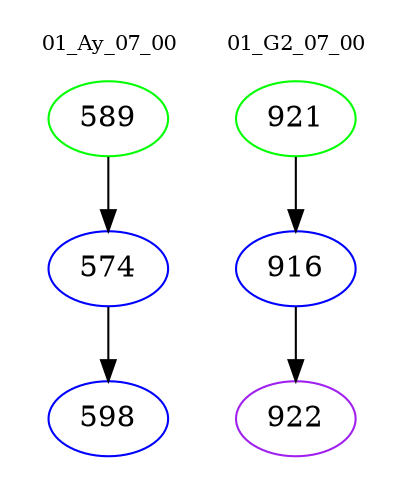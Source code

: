 digraph{
subgraph cluster_0 {
color = white
label = "01_Ay_07_00";
fontsize=10;
T0_589 [label="589", color="green"]
T0_589 -> T0_574 [color="black"]
T0_574 [label="574", color="blue"]
T0_574 -> T0_598 [color="black"]
T0_598 [label="598", color="blue"]
}
subgraph cluster_1 {
color = white
label = "01_G2_07_00";
fontsize=10;
T1_921 [label="921", color="green"]
T1_921 -> T1_916 [color="black"]
T1_916 [label="916", color="blue"]
T1_916 -> T1_922 [color="black"]
T1_922 [label="922", color="purple"]
}
}
